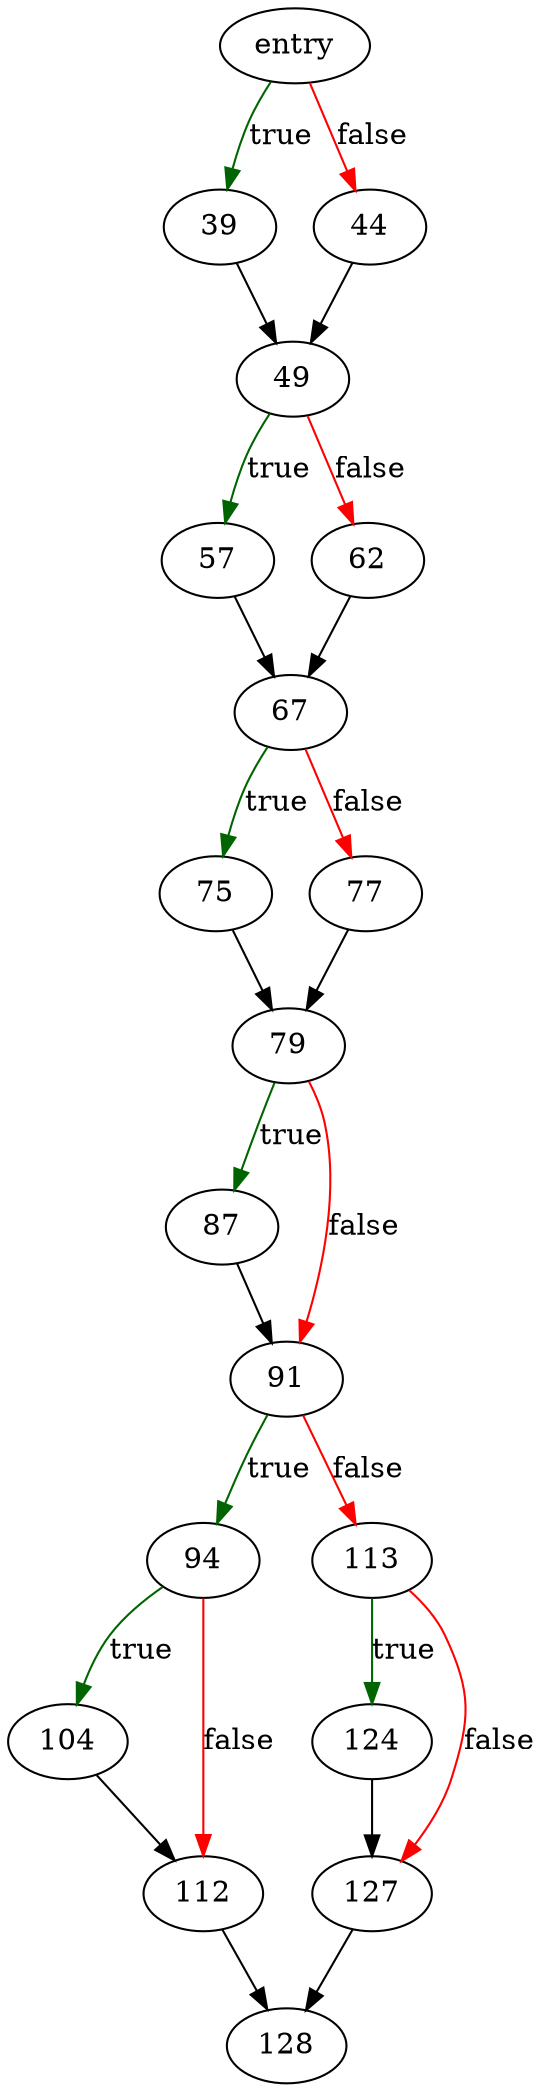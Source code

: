 digraph "vdbeSorterCompareText" {
	// Node definitions.
	6 [label=entry];
	39;
	44;
	49;
	57;
	62;
	67;
	75;
	77;
	79;
	87;
	91;
	94;
	104;
	112;
	113;
	124;
	127;
	128;

	// Edge definitions.
	6 -> 39 [
		color=darkgreen
		label=true
	];
	6 -> 44 [
		color=red
		label=false
	];
	39 -> 49;
	44 -> 49;
	49 -> 57 [
		color=darkgreen
		label=true
	];
	49 -> 62 [
		color=red
		label=false
	];
	57 -> 67;
	62 -> 67;
	67 -> 75 [
		color=darkgreen
		label=true
	];
	67 -> 77 [
		color=red
		label=false
	];
	75 -> 79;
	77 -> 79;
	79 -> 87 [
		color=darkgreen
		label=true
	];
	79 -> 91 [
		color=red
		label=false
	];
	87 -> 91;
	91 -> 94 [
		color=darkgreen
		label=true
	];
	91 -> 113 [
		color=red
		label=false
	];
	94 -> 104 [
		color=darkgreen
		label=true
	];
	94 -> 112 [
		color=red
		label=false
	];
	104 -> 112;
	112 -> 128;
	113 -> 124 [
		color=darkgreen
		label=true
	];
	113 -> 127 [
		color=red
		label=false
	];
	124 -> 127;
	127 -> 128;
}
